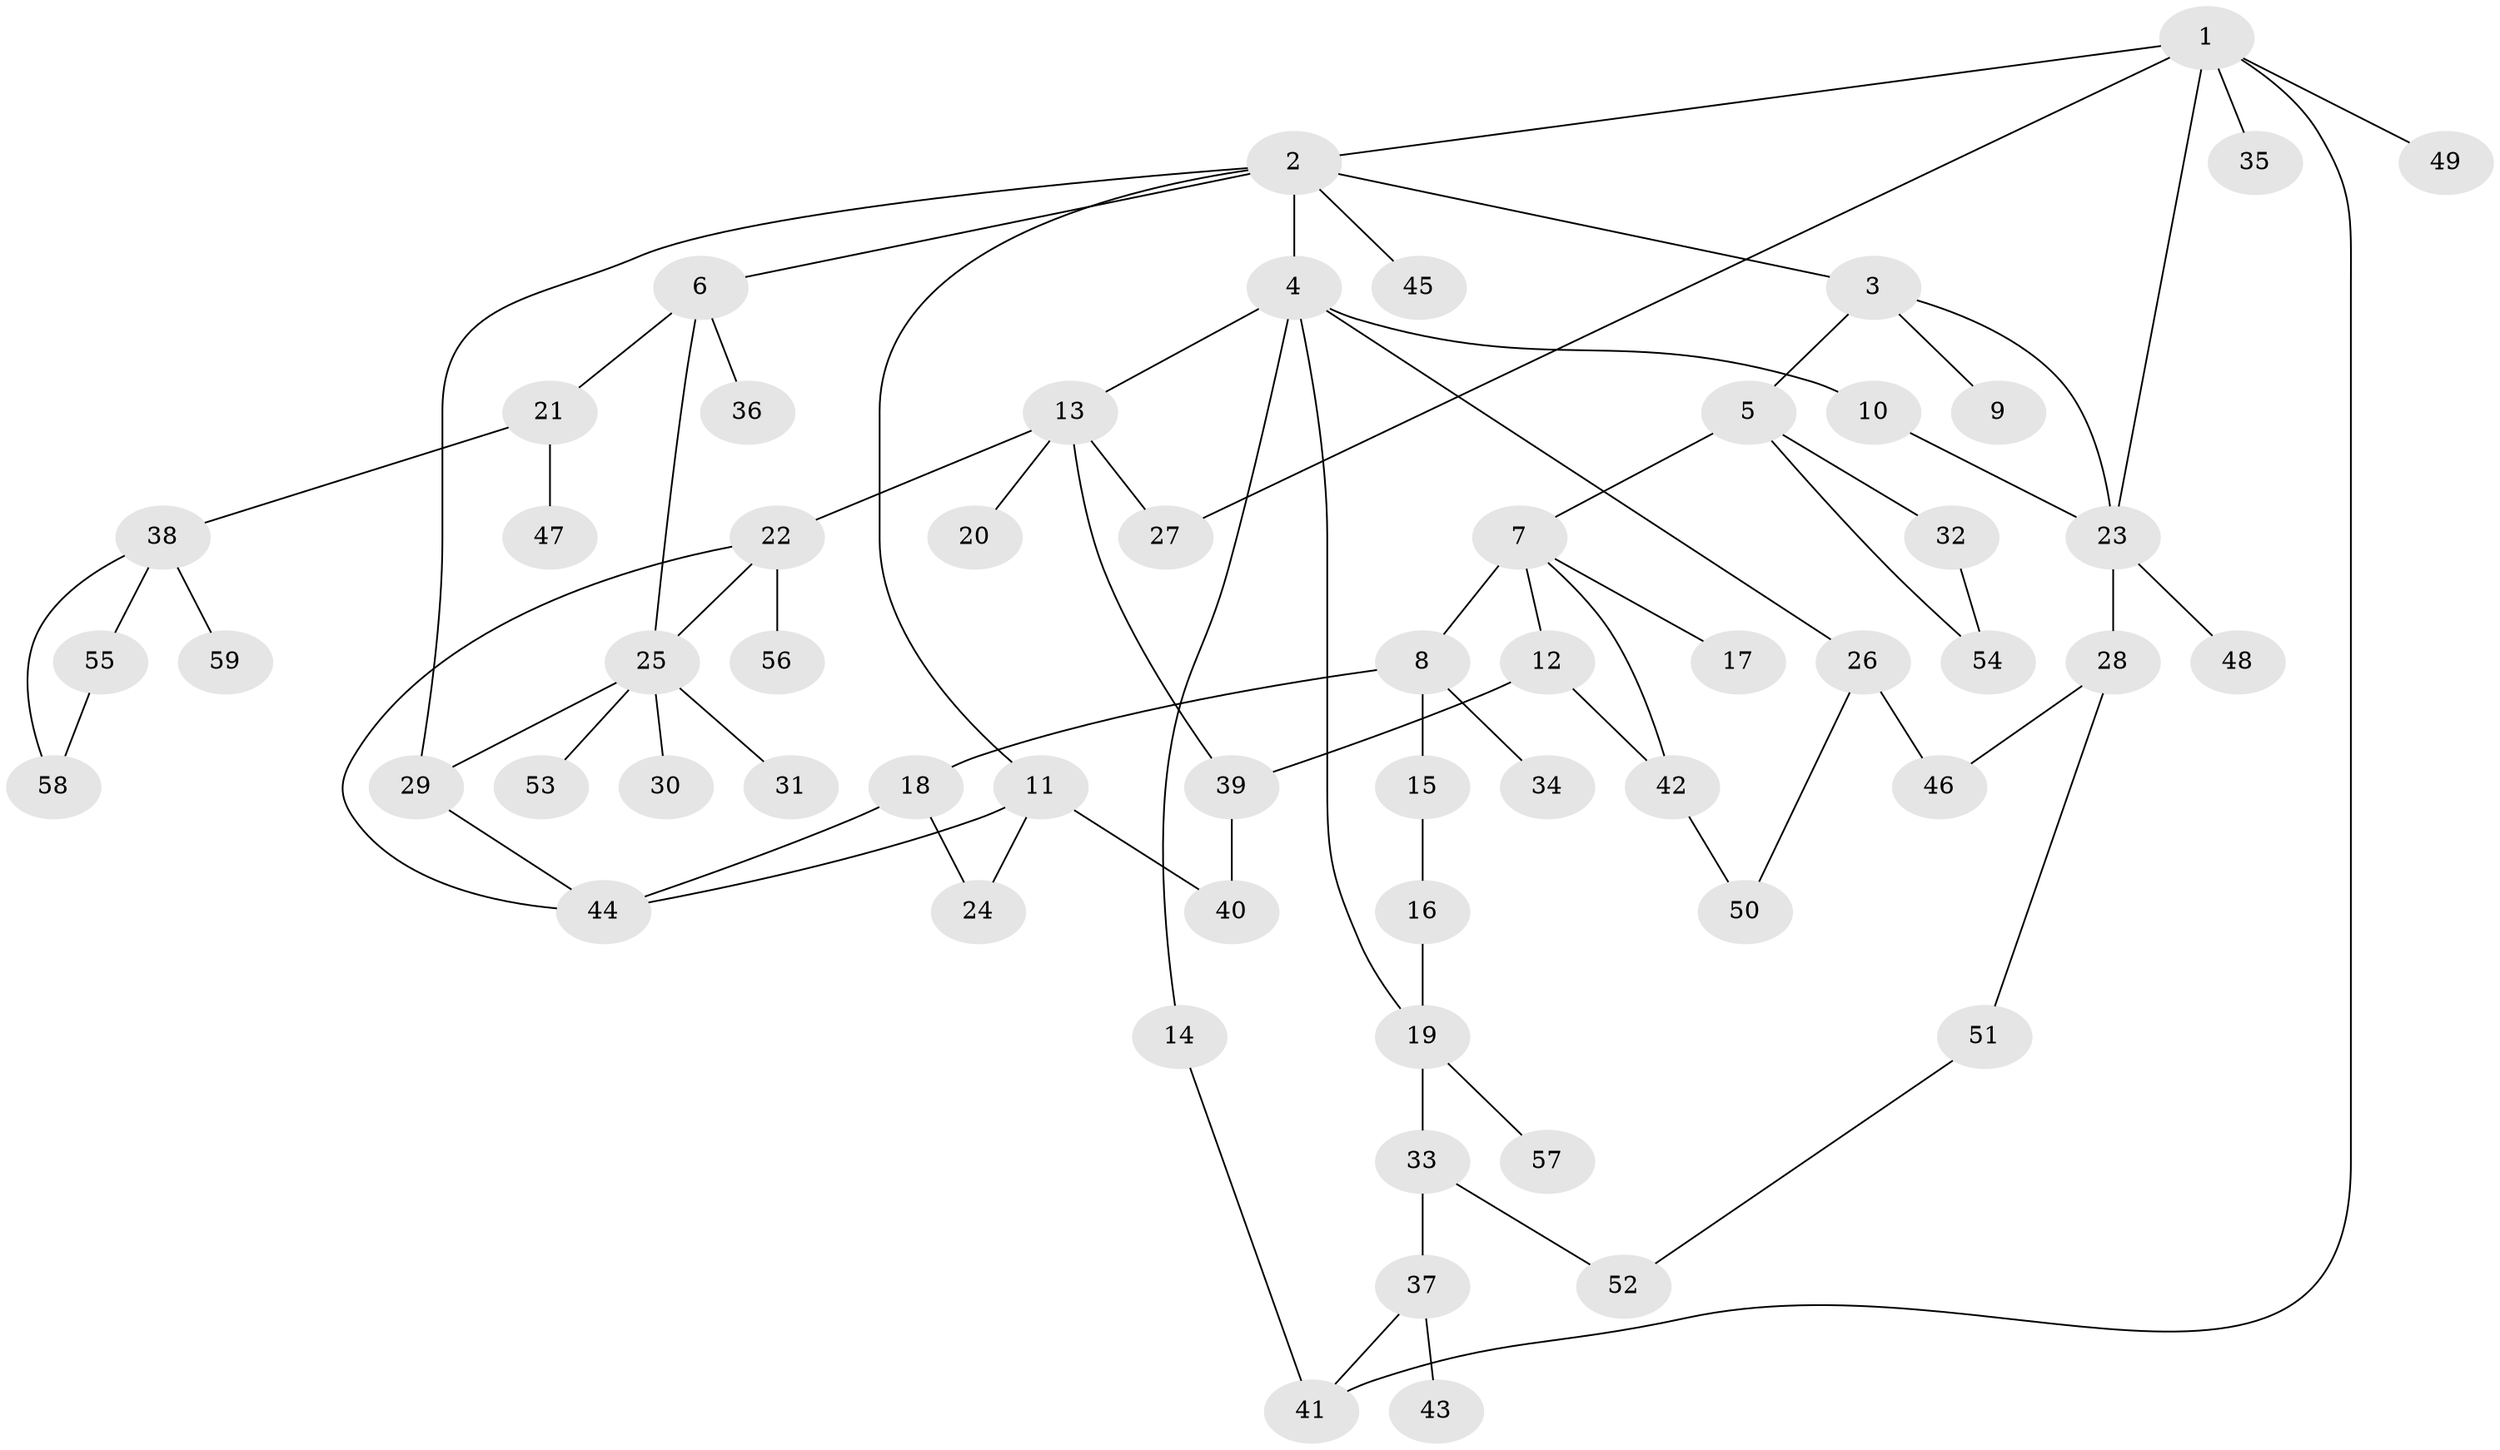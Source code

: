 // coarse degree distribution, {9: 0.025, 8: 0.05, 5: 0.1, 3: 0.175, 6: 0.025, 1: 0.35, 2: 0.225, 4: 0.05}
// Generated by graph-tools (version 1.1) at 2025/51/02/27/25 19:51:38]
// undirected, 59 vertices, 78 edges
graph export_dot {
graph [start="1"]
  node [color=gray90,style=filled];
  1;
  2;
  3;
  4;
  5;
  6;
  7;
  8;
  9;
  10;
  11;
  12;
  13;
  14;
  15;
  16;
  17;
  18;
  19;
  20;
  21;
  22;
  23;
  24;
  25;
  26;
  27;
  28;
  29;
  30;
  31;
  32;
  33;
  34;
  35;
  36;
  37;
  38;
  39;
  40;
  41;
  42;
  43;
  44;
  45;
  46;
  47;
  48;
  49;
  50;
  51;
  52;
  53;
  54;
  55;
  56;
  57;
  58;
  59;
  1 -- 2;
  1 -- 35;
  1 -- 41;
  1 -- 49;
  1 -- 27;
  1 -- 23;
  2 -- 3;
  2 -- 4;
  2 -- 6;
  2 -- 11;
  2 -- 29;
  2 -- 45;
  3 -- 5;
  3 -- 9;
  3 -- 23;
  4 -- 10;
  4 -- 13;
  4 -- 14;
  4 -- 26;
  4 -- 19;
  5 -- 7;
  5 -- 32;
  5 -- 54;
  6 -- 21;
  6 -- 25;
  6 -- 36;
  7 -- 8;
  7 -- 12;
  7 -- 17;
  7 -- 42;
  8 -- 15;
  8 -- 18;
  8 -- 34;
  10 -- 23;
  11 -- 24;
  11 -- 40;
  11 -- 44;
  12 -- 42;
  12 -- 39;
  13 -- 20;
  13 -- 22;
  13 -- 27;
  13 -- 39;
  14 -- 41;
  15 -- 16;
  16 -- 19;
  18 -- 44;
  18 -- 24;
  19 -- 33;
  19 -- 57;
  21 -- 38;
  21 -- 47;
  22 -- 56;
  22 -- 44;
  22 -- 25;
  23 -- 28;
  23 -- 48;
  25 -- 30;
  25 -- 31;
  25 -- 53;
  25 -- 29;
  26 -- 50;
  26 -- 46;
  28 -- 46;
  28 -- 51;
  29 -- 44;
  32 -- 54;
  33 -- 37;
  33 -- 52;
  37 -- 43;
  37 -- 41;
  38 -- 55;
  38 -- 58;
  38 -- 59;
  39 -- 40;
  42 -- 50;
  51 -- 52;
  55 -- 58;
}
